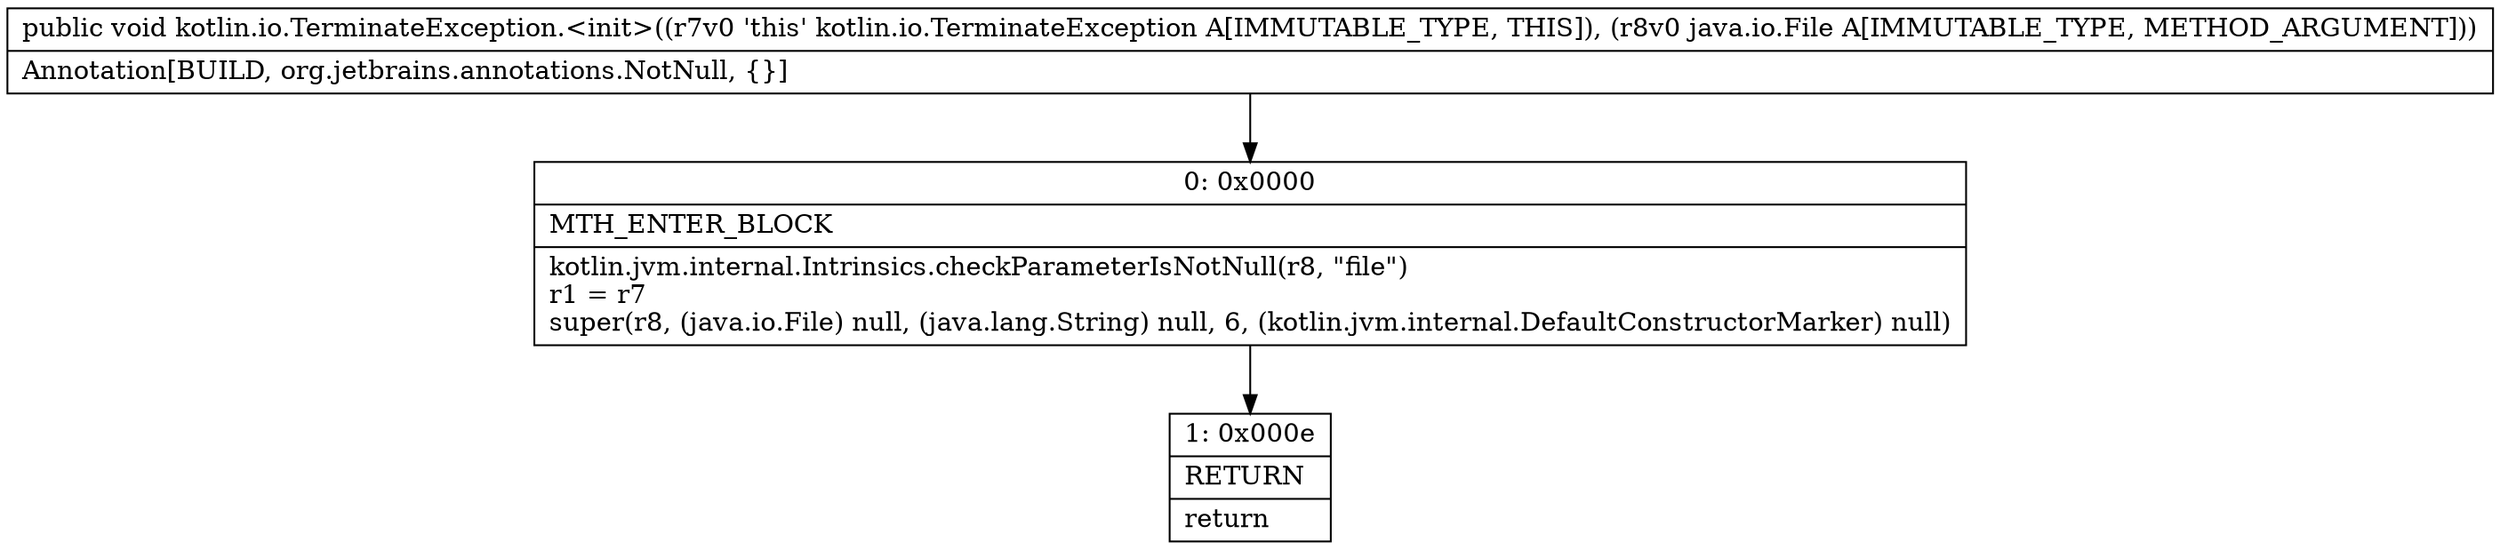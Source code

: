 digraph "CFG forkotlin.io.TerminateException.\<init\>(Ljava\/io\/File;)V" {
Node_0 [shape=record,label="{0\:\ 0x0000|MTH_ENTER_BLOCK\l|kotlin.jvm.internal.Intrinsics.checkParameterIsNotNull(r8, \"file\")\lr1 = r7\lsuper(r8, (java.io.File) null, (java.lang.String) null, 6, (kotlin.jvm.internal.DefaultConstructorMarker) null)\l}"];
Node_1 [shape=record,label="{1\:\ 0x000e|RETURN\l|return\l}"];
MethodNode[shape=record,label="{public void kotlin.io.TerminateException.\<init\>((r7v0 'this' kotlin.io.TerminateException A[IMMUTABLE_TYPE, THIS]), (r8v0 java.io.File A[IMMUTABLE_TYPE, METHOD_ARGUMENT]))  | Annotation[BUILD, org.jetbrains.annotations.NotNull, \{\}]\l}"];
MethodNode -> Node_0;
Node_0 -> Node_1;
}

